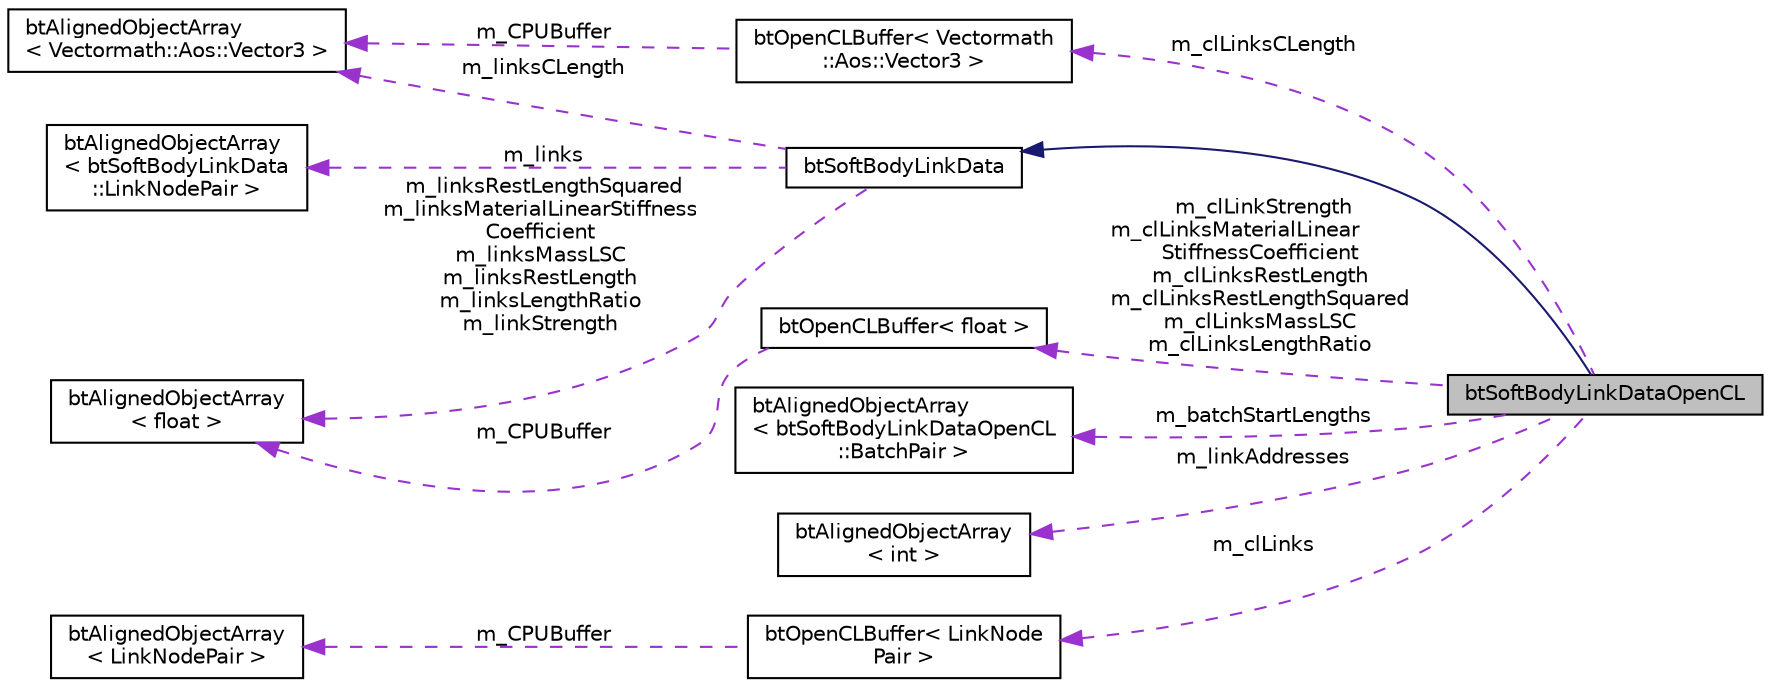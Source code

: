 digraph "btSoftBodyLinkDataOpenCL"
{
  edge [fontname="Helvetica",fontsize="10",labelfontname="Helvetica",labelfontsize="10"];
  node [fontname="Helvetica",fontsize="10",shape=record];
  rankdir="LR";
  Node1 [label="btSoftBodyLinkDataOpenCL",height=0.2,width=0.4,color="black", fillcolor="grey75", style="filled", fontcolor="black"];
  Node2 -> Node1 [dir="back",color="midnightblue",fontsize="10",style="solid",fontname="Helvetica"];
  Node2 [label="btSoftBodyLinkData",height=0.2,width=0.4,color="black", fillcolor="white", style="filled",URL="$classbt_soft_body_link_data.html"];
  Node3 -> Node2 [dir="back",color="darkorchid3",fontsize="10",style="dashed",label=" m_linksCLength" ,fontname="Helvetica"];
  Node3 [label="btAlignedObjectArray\l\< Vectormath::Aos::Vector3 \>",height=0.2,width=0.4,color="black", fillcolor="white", style="filled",URL="$classbt_aligned_object_array.html"];
  Node4 -> Node2 [dir="back",color="darkorchid3",fontsize="10",style="dashed",label=" m_linksRestLengthSquared\nm_linksMaterialLinearStiffness\lCoefficient\nm_linksMassLSC\nm_linksRestLength\nm_linksLengthRatio\nm_linkStrength" ,fontname="Helvetica"];
  Node4 [label="btAlignedObjectArray\l\< float \>",height=0.2,width=0.4,color="black", fillcolor="white", style="filled",URL="$classbt_aligned_object_array.html"];
  Node5 -> Node2 [dir="back",color="darkorchid3",fontsize="10",style="dashed",label=" m_links" ,fontname="Helvetica"];
  Node5 [label="btAlignedObjectArray\l\< btSoftBodyLinkData\l::LinkNodePair \>",height=0.2,width=0.4,color="black", fillcolor="white", style="filled",URL="$classbt_aligned_object_array.html"];
  Node6 -> Node1 [dir="back",color="darkorchid3",fontsize="10",style="dashed",label=" m_clLinksCLength" ,fontname="Helvetica"];
  Node6 [label="btOpenCLBuffer\< Vectormath\l::Aos::Vector3 \>",height=0.2,width=0.4,color="black", fillcolor="white", style="filled",URL="$classbt_open_c_l_buffer.html"];
  Node3 -> Node6 [dir="back",color="darkorchid3",fontsize="10",style="dashed",label=" m_CPUBuffer" ,fontname="Helvetica"];
  Node7 -> Node1 [dir="back",color="darkorchid3",fontsize="10",style="dashed",label=" m_clLinkStrength\nm_clLinksMaterialLinear\lStiffnessCoefficient\nm_clLinksRestLength\nm_clLinksRestLengthSquared\nm_clLinksMassLSC\nm_clLinksLengthRatio" ,fontname="Helvetica"];
  Node7 [label="btOpenCLBuffer\< float \>",height=0.2,width=0.4,color="black", fillcolor="white", style="filled",URL="$classbt_open_c_l_buffer.html"];
  Node4 -> Node7 [dir="back",color="darkorchid3",fontsize="10",style="dashed",label=" m_CPUBuffer" ,fontname="Helvetica"];
  Node8 -> Node1 [dir="back",color="darkorchid3",fontsize="10",style="dashed",label=" m_batchStartLengths" ,fontname="Helvetica"];
  Node8 [label="btAlignedObjectArray\l\< btSoftBodyLinkDataOpenCL\l::BatchPair \>",height=0.2,width=0.4,color="black", fillcolor="white", style="filled",URL="$classbt_aligned_object_array.html"];
  Node9 -> Node1 [dir="back",color="darkorchid3",fontsize="10",style="dashed",label=" m_linkAddresses" ,fontname="Helvetica"];
  Node9 [label="btAlignedObjectArray\l\< int \>",height=0.2,width=0.4,color="black", fillcolor="white", style="filled",URL="$classbt_aligned_object_array.html"];
  Node10 -> Node1 [dir="back",color="darkorchid3",fontsize="10",style="dashed",label=" m_clLinks" ,fontname="Helvetica"];
  Node10 [label="btOpenCLBuffer\< LinkNode\lPair \>",height=0.2,width=0.4,color="black", fillcolor="white", style="filled",URL="$classbt_open_c_l_buffer.html"];
  Node11 -> Node10 [dir="back",color="darkorchid3",fontsize="10",style="dashed",label=" m_CPUBuffer" ,fontname="Helvetica"];
  Node11 [label="btAlignedObjectArray\l\< LinkNodePair \>",height=0.2,width=0.4,color="black", fillcolor="white", style="filled",URL="$classbt_aligned_object_array.html"];
}
